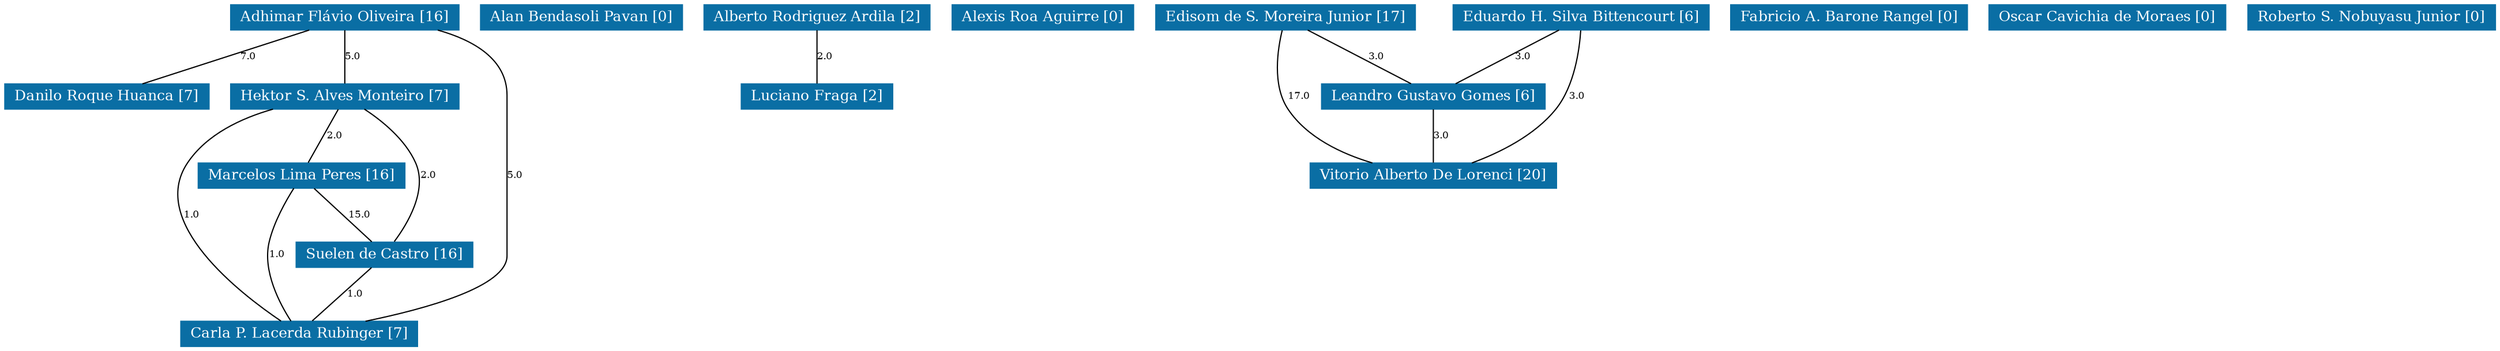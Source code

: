 strict graph grafo2 {
	graph [bb="0,0,1722,285",
		id=grafo2,
		overlap=False
	];
	node [fontsize=12,
		label="\N",
		shape=rectangle,
		style=filled
	];
	0	 [URL="membro-1031795555698099.html",
		color="#0A6EA4",
		fontcolor="#FFFFFF",
		height=0.29167,
		label="Adhimar Flávio Oliveira [16]",
		pos="234.5,274.5",
		width=2.1389];
	4	 [URL="membro-8697679642900908.html",
		color="#0A6EA4",
		fontcolor="#FFFFFF",
		height=0.29167,
		label="Danilo Roque Huanca [7]",
		pos="69.5,208.5",
		width=1.9306];
	0 -- 4	 [fontsize=8,
		label=7.0,
		lp="167.5,241.5",
		pos="207.99,263.9 177.2,251.58 126.71,231.38 95.944,219.08"];
	8	 [URL="membro-2145668168587564.html",
		color="#0A6EA4",
		fontcolor="#FFFFFF",
		height=0.29167,
		label="Hektor S. Alves Monteiro [7]",
		pos="234.5,208.5",
		width=2.1528];
	0 -- 8	 [fontsize=8,
		label=5.0,
		lp="239.5,241.5",
		pos="234.5,263.9 234.5,251.65 234.5,231.62 234.5,219.3"];
	15	 [URL="membro-5158730912554506.html",
		color="#0A6EA4",
		fontcolor="#FFFFFF",
		height=0.29167,
		label="Carla P. Lacerda Rubinger [7]",
		pos="206.5,10.5",
		width=2.1944];
	0 -- 15	 [fontsize=8,
		label=5.0,
		lp="357.5,142.5",
		pos="293.85,263.93 323.23,254.92 352.5,238.43 352.5,208.5 352.5,208.5 352.5,208.5 352.5,76.5 352.5,53.69 292.58,33.019 249.52,21.108"];
	8 -- 15	 [fontsize=8,
		label=1.0,
		lp="123.5,109.5",
		pos="187.36,197.99 163.23,189.96 135.95,176.19 121.5,153 91.189,104.34 159.36,45.225 191.23,21.311"];
	11	 [URL="membro-0335350966509134.html",
		color="#0A6EA4",
		fontcolor="#FFFFFF",
		height=0.29167,
		label="Marcelos Lima Peres [16]",
		pos="200.5,142.5",
		width=1.9306];
	8 -- 11	 [fontsize=8,
		label=2.0,
		lp="225.5,175.5",
		pos="229.04,197.9 222.73,185.65 212.41,165.62 206.06,153.3"];
	13	 [URL="membro-9126744461400749.html",
		color="#0A6EA4",
		fontcolor="#FFFFFF",
		height=0.29167,
		label="Suelen de Castro [16]",
		pos="264.5,76.5",
		width=1.6528];
	8 -- 13	 [fontsize=8,
		label=2.0,
		lp="286.5,142.5",
		pos="246.92,197.61 257.61,187.33 272.27,170.88 278.5,153 286.41,130.3 276.55,102.19 269.81,87.157"];
	11 -- 15	 [fontsize=8,
		label=1.0,
		lp="190.5,76.5",
		pos="195.77,131.62 189.91,116.8 181.22,89.432 185.5,66 188.47,49.786 195.93,32.159 201.11,21.22"];
	11 -- 13	 [fontsize=8,
		label=15.0,
		lp="243.5,109.5",
		pos="210.78,131.9 222.66,119.65 242.08,99.622 254.03,87.297"];
	13 -- 15	 [fontsize=8,
		label=1.0,
		lp="244.5,43.5",
		pos="255.18,65.896 244.42,53.653 226.82,33.622 215.99,21.297"];
	1	 [URL="membro-8154959660506192.html",
		color="#0A6EA4",
		fontcolor="#FFFFFF",
		height=0.29167,
		label="Alan Bendasoli Pavan [0]",
		pos="399.5,274.5",
		width=1.9306];
	2	 [URL="membro-7982796939759440.html",
		color="#0A6EA4",
		fontcolor="#FFFFFF",
		height=0.29167,
		label="Alberto Rodriguez Ardila [2]",
		pos="564.5,274.5",
		width=2.1528];
	10	 [URL="membro-6549869827105994.html",
		color="#0A6EA4",
		fontcolor="#FFFFFF",
		height=0.29167,
		label="Luciano Fraga [2]",
		pos="564.5,208.5",
		width=1.4167];
	2 -- 10	 [fontsize=8,
		label=2.0,
		lp="569.5,241.5",
		pos="564.5,263.9 564.5,251.65 564.5,231.62 564.5,219.3"];
	3	 [URL="membro-3842382209626823.html",
		color="#0A6EA4",
		fontcolor="#FFFFFF",
		height=0.29167,
		label="Alexis Roa Aguirre [0]",
		pos="722.5,274.5",
		width=1.7361];
	5	 [URL="membro-7966592529955054.html",
		color="#0A6EA4",
		fontcolor="#FFFFFF",
		height=0.29167,
		label="Edisom de S. Moreira Junior [17]",
		pos="890.5,274.5",
		width=2.4306];
	9	 [URL="membro-4666057965864411.html",
		color="#0A6EA4",
		fontcolor="#FFFFFF",
		height=0.29167,
		label="Leandro Gustavo Gomes [6]",
		pos="990.5,208.5",
		width=2.1111];
	5 -- 9	 [fontsize=8,
		label=3.0,
		lp="951.5,241.5",
		pos="906.57,263.9 925.23,251.58 955.83,231.38 974.47,219.08"];
	14	 [URL="membro-1361400129993392.html",
		color="#0A6EA4",
		fontcolor="#FFFFFF",
		height=0.29167,
		label="Vitorio Alberto De Lorenci [20]",
		pos="990.5,142.5",
		width=2.3611];
	5 -- 14	 [fontsize=8,
		label=17.0,
		lp="899,208.5",
		pos="887.73,263.96 884.25,248.32 880.12,218.62 892.5,198 905.89,175.71 931.82,161.6 953.64,153.19"];
	9 -- 14	 [fontsize=8,
		label=3.0,
		lp="995.5,175.5",
		pos="990.5,197.9 990.5,185.65 990.5,165.62 990.5,153.3"];
	6	 [URL="membro-9213789315416977.html",
		color="#0A6EA4",
		fontcolor="#FFFFFF",
		height=0.29167,
		label="Eduardo H. Silva Bittencourt [6]",
		pos="1095.5,274.5",
		width=2.3889];
	6 -- 9	 [fontsize=8,
		label=3.0,
		lp="1053.5,241.5",
		pos="1078.6,263.9 1059,251.58 1026.9,231.38 1007.3,219.08"];
	6 -- 14	 [fontsize=8,
		label=3.0,
		lp="1090.5,208.5",
		pos="1095.1,263.84 1094,248.06 1090,218.16 1075.5,198 1060.6,177.26 1035.3,162.21 1016.2,153.06"];
	7	 [URL="membro-2436691587435689.html",
		color="#0A6EA4",
		fontcolor="#FFFFFF",
		height=0.29167,
		label="Fabricio A. Barone Rangel [0]",
		pos="1280.5,274.5",
		width=2.2361];
	12	 [URL="membro-0422047938601624.html",
		color="#0A6EA4",
		fontcolor="#FFFFFF",
		height=0.29167,
		label="Oscar Cavichia de Moraes [0]",
		pos="1458.5,274.5",
		width=2.1944];
	16	 [URL="membro-6458988217441388.html",
		color="#0A6EA4",
		fontcolor="#FFFFFF",
		height=0.29167,
		label="Roberto S. Nobuyasu Junior [0]",
		pos="1638.5,274.5",
		width=2.3194];
}
